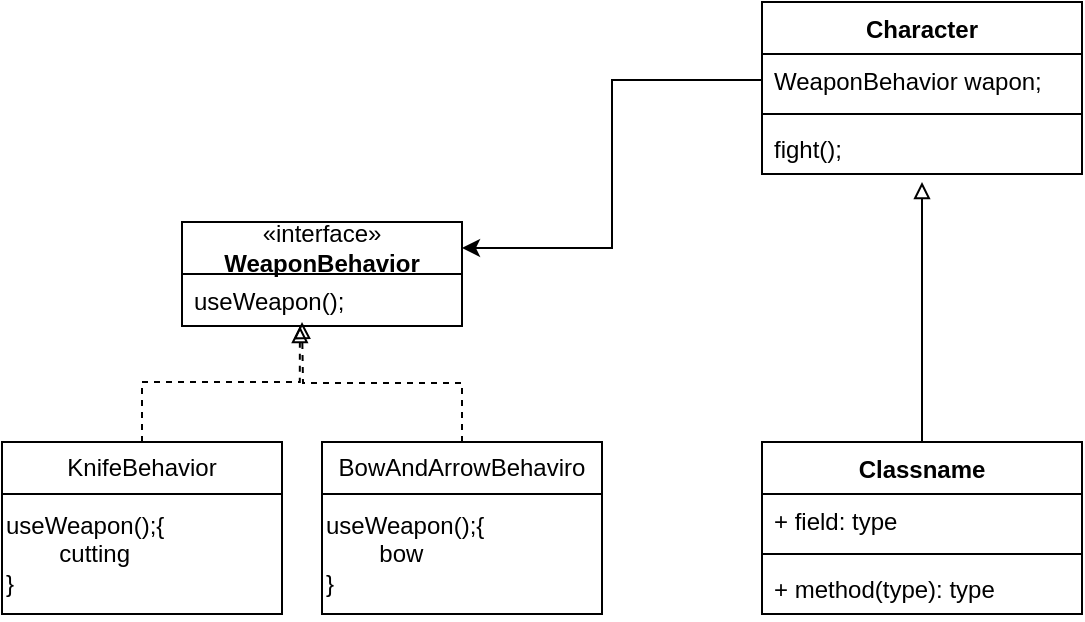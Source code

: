 <mxfile version="24.0.2" type="github">
  <diagram id="C5RBs43oDa-KdzZeNtuy" name="Page-1">
    <mxGraphModel dx="429" dy="539" grid="1" gridSize="10" guides="1" tooltips="1" connect="1" arrows="1" fold="1" page="1" pageScale="1" pageWidth="827" pageHeight="1169" math="0" shadow="0">
      <root>
        <mxCell id="WIyWlLk6GJQsqaUBKTNV-0" />
        <mxCell id="WIyWlLk6GJQsqaUBKTNV-1" parent="WIyWlLk6GJQsqaUBKTNV-0" />
        <mxCell id="vk0NtqAdCc88MeqOVH2h-0" value="Character" style="swimlane;fontStyle=1;align=center;verticalAlign=top;childLayout=stackLayout;horizontal=1;startSize=26;horizontalStack=0;resizeParent=1;resizeParentMax=0;resizeLast=0;collapsible=1;marginBottom=0;whiteSpace=wrap;html=1;" vertex="1" parent="WIyWlLk6GJQsqaUBKTNV-1">
          <mxGeometry x="400" y="150" width="160" height="86" as="geometry" />
        </mxCell>
        <mxCell id="vk0NtqAdCc88MeqOVH2h-1" value="WeaponBehavior wapon;" style="text;strokeColor=none;fillColor=none;align=left;verticalAlign=top;spacingLeft=4;spacingRight=4;overflow=hidden;rotatable=0;points=[[0,0.5],[1,0.5]];portConstraint=eastwest;whiteSpace=wrap;html=1;" vertex="1" parent="vk0NtqAdCc88MeqOVH2h-0">
          <mxGeometry y="26" width="160" height="26" as="geometry" />
        </mxCell>
        <mxCell id="vk0NtqAdCc88MeqOVH2h-2" value="" style="line;strokeWidth=1;fillColor=none;align=left;verticalAlign=middle;spacingTop=-1;spacingLeft=3;spacingRight=3;rotatable=0;labelPosition=right;points=[];portConstraint=eastwest;strokeColor=inherit;" vertex="1" parent="vk0NtqAdCc88MeqOVH2h-0">
          <mxGeometry y="52" width="160" height="8" as="geometry" />
        </mxCell>
        <mxCell id="vk0NtqAdCc88MeqOVH2h-3" value="fight();" style="text;strokeColor=none;fillColor=none;align=left;verticalAlign=top;spacingLeft=4;spacingRight=4;overflow=hidden;rotatable=0;points=[[0,0.5],[1,0.5]];portConstraint=eastwest;whiteSpace=wrap;html=1;" vertex="1" parent="vk0NtqAdCc88MeqOVH2h-0">
          <mxGeometry y="60" width="160" height="26" as="geometry" />
        </mxCell>
        <mxCell id="vk0NtqAdCc88MeqOVH2h-9" value="«interface»&lt;br&gt;&lt;b&gt;WeaponBehavior&lt;/b&gt;" style="swimlane;fontStyle=0;childLayout=stackLayout;horizontal=1;startSize=26;fillColor=none;horizontalStack=0;resizeParent=1;resizeParentMax=0;resizeLast=0;collapsible=1;marginBottom=0;whiteSpace=wrap;html=1;" vertex="1" parent="WIyWlLk6GJQsqaUBKTNV-1">
          <mxGeometry x="110" y="260" width="140" height="52" as="geometry" />
        </mxCell>
        <mxCell id="vk0NtqAdCc88MeqOVH2h-10" value="useWeapon();" style="text;strokeColor=none;fillColor=none;align=left;verticalAlign=top;spacingLeft=4;spacingRight=4;overflow=hidden;rotatable=0;points=[[0,0.5],[1,0.5]];portConstraint=eastwest;whiteSpace=wrap;html=1;" vertex="1" parent="vk0NtqAdCc88MeqOVH2h-9">
          <mxGeometry y="26" width="140" height="26" as="geometry" />
        </mxCell>
        <mxCell id="vk0NtqAdCc88MeqOVH2h-20" value="KnifeBehavior" style="swimlane;fontStyle=0;childLayout=stackLayout;horizontal=1;startSize=26;fillColor=none;horizontalStack=0;resizeParent=1;resizeParentMax=0;resizeLast=0;collapsible=1;marginBottom=0;whiteSpace=wrap;html=1;" vertex="1" parent="WIyWlLk6GJQsqaUBKTNV-1">
          <mxGeometry x="20" y="370" width="140" height="86" as="geometry" />
        </mxCell>
        <mxCell id="vk0NtqAdCc88MeqOVH2h-24" value="useWeapon();{&lt;div&gt;&lt;span style=&quot;white-space: pre;&quot;&gt;&#x9;&lt;/span&gt;cutting&lt;br&gt;&lt;/div&gt;&lt;div&gt;}&lt;/div&gt;" style="text;html=1;align=left;verticalAlign=middle;resizable=0;points=[];autosize=1;strokeColor=none;fillColor=none;" vertex="1" parent="vk0NtqAdCc88MeqOVH2h-20">
          <mxGeometry y="26" width="140" height="60" as="geometry" />
        </mxCell>
        <mxCell id="vk0NtqAdCc88MeqOVH2h-26" style="edgeStyle=orthogonalEdgeStyle;rounded=0;orthogonalLoop=1;jettySize=auto;html=1;exitX=0.5;exitY=0;exitDx=0;exitDy=0;entryX=0.421;entryY=1;entryDx=0;entryDy=0;entryPerimeter=0;dashed=1;endArrow=block;endFill=0;" edge="1" parent="WIyWlLk6GJQsqaUBKTNV-1" source="vk0NtqAdCc88MeqOVH2h-20" target="vk0NtqAdCc88MeqOVH2h-10">
          <mxGeometry relative="1" as="geometry">
            <Array as="points">
              <mxPoint x="90" y="340" />
              <mxPoint x="169" y="340" />
            </Array>
          </mxGeometry>
        </mxCell>
        <mxCell id="vk0NtqAdCc88MeqOVH2h-32" style="edgeStyle=orthogonalEdgeStyle;rounded=0;orthogonalLoop=1;jettySize=auto;html=1;exitX=0.5;exitY=0;exitDx=0;exitDy=0;endArrow=block;endFill=0;dashed=1;" edge="1" parent="WIyWlLk6GJQsqaUBKTNV-1" source="vk0NtqAdCc88MeqOVH2h-28">
          <mxGeometry relative="1" as="geometry">
            <mxPoint x="170" y="310" as="targetPoint" />
          </mxGeometry>
        </mxCell>
        <mxCell id="vk0NtqAdCc88MeqOVH2h-28" value="BowAndArrowBehaviro" style="swimlane;fontStyle=0;childLayout=stackLayout;horizontal=1;startSize=26;fillColor=none;horizontalStack=0;resizeParent=1;resizeParentMax=0;resizeLast=0;collapsible=1;marginBottom=0;whiteSpace=wrap;html=1;" vertex="1" parent="WIyWlLk6GJQsqaUBKTNV-1">
          <mxGeometry x="180" y="370" width="140" height="86" as="geometry" />
        </mxCell>
        <mxCell id="vk0NtqAdCc88MeqOVH2h-29" value="useWeapon();{&lt;div&gt;&lt;span style=&quot;white-space: pre;&quot;&gt;&#x9;&lt;/span&gt;bow&lt;/div&gt;&lt;div&gt;&lt;span style=&quot;background-color: initial;&quot;&gt;}&lt;/span&gt;&lt;/div&gt;" style="text;html=1;align=left;verticalAlign=middle;resizable=0;points=[];autosize=1;strokeColor=none;fillColor=none;" vertex="1" parent="vk0NtqAdCc88MeqOVH2h-28">
          <mxGeometry y="26" width="140" height="60" as="geometry" />
        </mxCell>
        <mxCell id="vk0NtqAdCc88MeqOVH2h-37" style="edgeStyle=orthogonalEdgeStyle;rounded=0;orthogonalLoop=1;jettySize=auto;html=1;endArrow=block;endFill=0;" edge="1" parent="WIyWlLk6GJQsqaUBKTNV-1" source="vk0NtqAdCc88MeqOVH2h-33">
          <mxGeometry relative="1" as="geometry">
            <mxPoint x="480" y="240" as="targetPoint" />
          </mxGeometry>
        </mxCell>
        <mxCell id="vk0NtqAdCc88MeqOVH2h-33" value="Classname" style="swimlane;fontStyle=1;align=center;verticalAlign=top;childLayout=stackLayout;horizontal=1;startSize=26;horizontalStack=0;resizeParent=1;resizeParentMax=0;resizeLast=0;collapsible=1;marginBottom=0;whiteSpace=wrap;html=1;" vertex="1" parent="WIyWlLk6GJQsqaUBKTNV-1">
          <mxGeometry x="400" y="370" width="160" height="86" as="geometry" />
        </mxCell>
        <mxCell id="vk0NtqAdCc88MeqOVH2h-34" value="+ field: type" style="text;strokeColor=none;fillColor=none;align=left;verticalAlign=top;spacingLeft=4;spacingRight=4;overflow=hidden;rotatable=0;points=[[0,0.5],[1,0.5]];portConstraint=eastwest;whiteSpace=wrap;html=1;" vertex="1" parent="vk0NtqAdCc88MeqOVH2h-33">
          <mxGeometry y="26" width="160" height="26" as="geometry" />
        </mxCell>
        <mxCell id="vk0NtqAdCc88MeqOVH2h-35" value="" style="line;strokeWidth=1;fillColor=none;align=left;verticalAlign=middle;spacingTop=-1;spacingLeft=3;spacingRight=3;rotatable=0;labelPosition=right;points=[];portConstraint=eastwest;strokeColor=inherit;" vertex="1" parent="vk0NtqAdCc88MeqOVH2h-33">
          <mxGeometry y="52" width="160" height="8" as="geometry" />
        </mxCell>
        <mxCell id="vk0NtqAdCc88MeqOVH2h-36" value="+ method(type): type" style="text;strokeColor=none;fillColor=none;align=left;verticalAlign=top;spacingLeft=4;spacingRight=4;overflow=hidden;rotatable=0;points=[[0,0.5],[1,0.5]];portConstraint=eastwest;whiteSpace=wrap;html=1;" vertex="1" parent="vk0NtqAdCc88MeqOVH2h-33">
          <mxGeometry y="60" width="160" height="26" as="geometry" />
        </mxCell>
        <mxCell id="vk0NtqAdCc88MeqOVH2h-38" style="edgeStyle=orthogonalEdgeStyle;rounded=0;orthogonalLoop=1;jettySize=auto;html=1;exitX=0;exitY=0.5;exitDx=0;exitDy=0;entryX=1;entryY=0.25;entryDx=0;entryDy=0;" edge="1" parent="WIyWlLk6GJQsqaUBKTNV-1" source="vk0NtqAdCc88MeqOVH2h-1" target="vk0NtqAdCc88MeqOVH2h-9">
          <mxGeometry relative="1" as="geometry" />
        </mxCell>
      </root>
    </mxGraphModel>
  </diagram>
</mxfile>
